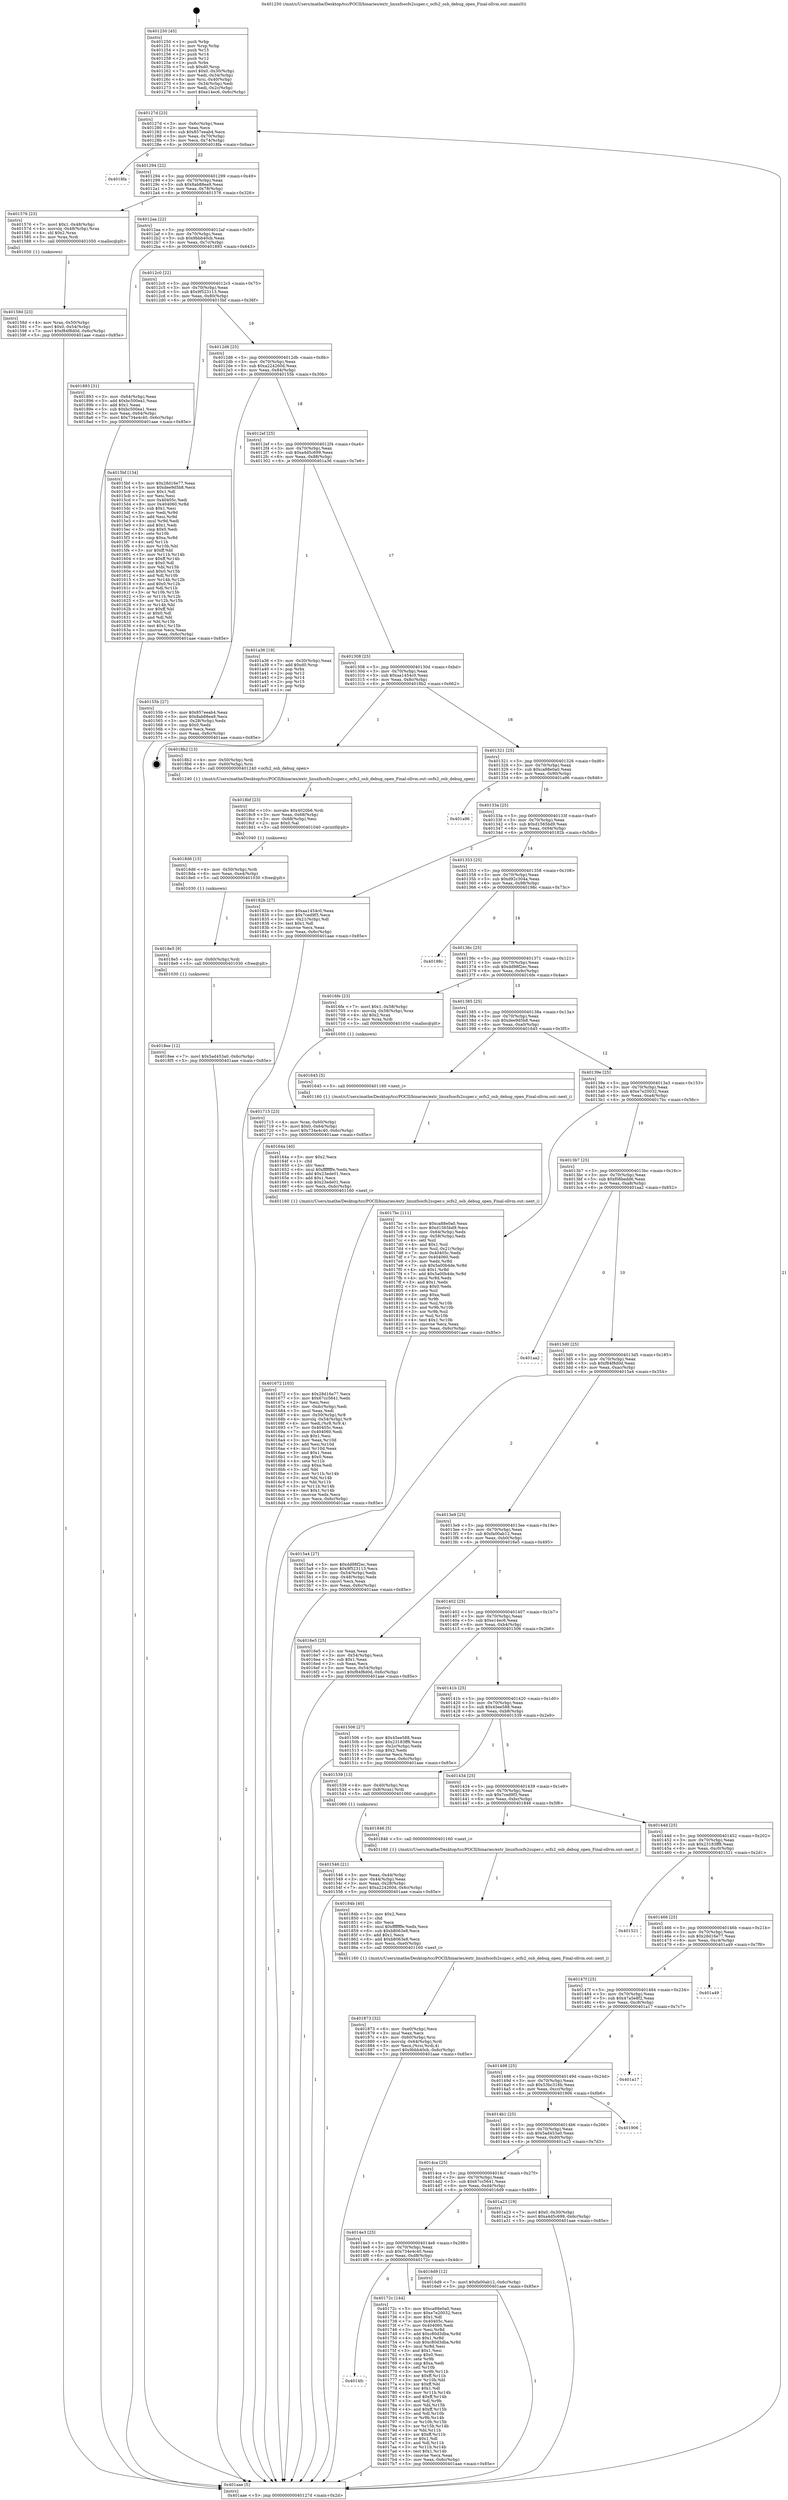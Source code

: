 digraph "0x401250" {
  label = "0x401250 (/mnt/c/Users/mathe/Desktop/tcc/POCII/binaries/extr_linuxfsocfs2super.c_ocfs2_osb_debug_open_Final-ollvm.out::main(0))"
  labelloc = "t"
  node[shape=record]

  Entry [label="",width=0.3,height=0.3,shape=circle,fillcolor=black,style=filled]
  "0x40127d" [label="{
     0x40127d [23]\l
     | [instrs]\l
     &nbsp;&nbsp;0x40127d \<+3\>: mov -0x6c(%rbp),%eax\l
     &nbsp;&nbsp;0x401280 \<+2\>: mov %eax,%ecx\l
     &nbsp;&nbsp;0x401282 \<+6\>: sub $0x857eeab4,%ecx\l
     &nbsp;&nbsp;0x401288 \<+3\>: mov %eax,-0x70(%rbp)\l
     &nbsp;&nbsp;0x40128b \<+3\>: mov %ecx,-0x74(%rbp)\l
     &nbsp;&nbsp;0x40128e \<+6\>: je 00000000004018fa \<main+0x6aa\>\l
  }"]
  "0x4018fa" [label="{
     0x4018fa\l
  }", style=dashed]
  "0x401294" [label="{
     0x401294 [22]\l
     | [instrs]\l
     &nbsp;&nbsp;0x401294 \<+5\>: jmp 0000000000401299 \<main+0x49\>\l
     &nbsp;&nbsp;0x401299 \<+3\>: mov -0x70(%rbp),%eax\l
     &nbsp;&nbsp;0x40129c \<+5\>: sub $0x8ab88ea9,%eax\l
     &nbsp;&nbsp;0x4012a1 \<+3\>: mov %eax,-0x78(%rbp)\l
     &nbsp;&nbsp;0x4012a4 \<+6\>: je 0000000000401576 \<main+0x326\>\l
  }"]
  Exit [label="",width=0.3,height=0.3,shape=circle,fillcolor=black,style=filled,peripheries=2]
  "0x401576" [label="{
     0x401576 [23]\l
     | [instrs]\l
     &nbsp;&nbsp;0x401576 \<+7\>: movl $0x1,-0x48(%rbp)\l
     &nbsp;&nbsp;0x40157d \<+4\>: movslq -0x48(%rbp),%rax\l
     &nbsp;&nbsp;0x401581 \<+4\>: shl $0x2,%rax\l
     &nbsp;&nbsp;0x401585 \<+3\>: mov %rax,%rdi\l
     &nbsp;&nbsp;0x401588 \<+5\>: call 0000000000401050 \<malloc@plt\>\l
     | [calls]\l
     &nbsp;&nbsp;0x401050 \{1\} (unknown)\l
  }"]
  "0x4012aa" [label="{
     0x4012aa [22]\l
     | [instrs]\l
     &nbsp;&nbsp;0x4012aa \<+5\>: jmp 00000000004012af \<main+0x5f\>\l
     &nbsp;&nbsp;0x4012af \<+3\>: mov -0x70(%rbp),%eax\l
     &nbsp;&nbsp;0x4012b2 \<+5\>: sub $0x9bbb40cb,%eax\l
     &nbsp;&nbsp;0x4012b7 \<+3\>: mov %eax,-0x7c(%rbp)\l
     &nbsp;&nbsp;0x4012ba \<+6\>: je 0000000000401893 \<main+0x643\>\l
  }"]
  "0x4018ee" [label="{
     0x4018ee [12]\l
     | [instrs]\l
     &nbsp;&nbsp;0x4018ee \<+7\>: movl $0x5ad453a0,-0x6c(%rbp)\l
     &nbsp;&nbsp;0x4018f5 \<+5\>: jmp 0000000000401aae \<main+0x85e\>\l
  }"]
  "0x401893" [label="{
     0x401893 [31]\l
     | [instrs]\l
     &nbsp;&nbsp;0x401893 \<+3\>: mov -0x64(%rbp),%eax\l
     &nbsp;&nbsp;0x401896 \<+5\>: add $0xbc500ea1,%eax\l
     &nbsp;&nbsp;0x40189b \<+3\>: add $0x1,%eax\l
     &nbsp;&nbsp;0x40189e \<+5\>: sub $0xbc500ea1,%eax\l
     &nbsp;&nbsp;0x4018a3 \<+3\>: mov %eax,-0x64(%rbp)\l
     &nbsp;&nbsp;0x4018a6 \<+7\>: movl $0x734e4c40,-0x6c(%rbp)\l
     &nbsp;&nbsp;0x4018ad \<+5\>: jmp 0000000000401aae \<main+0x85e\>\l
  }"]
  "0x4012c0" [label="{
     0x4012c0 [22]\l
     | [instrs]\l
     &nbsp;&nbsp;0x4012c0 \<+5\>: jmp 00000000004012c5 \<main+0x75\>\l
     &nbsp;&nbsp;0x4012c5 \<+3\>: mov -0x70(%rbp),%eax\l
     &nbsp;&nbsp;0x4012c8 \<+5\>: sub $0x9f523113,%eax\l
     &nbsp;&nbsp;0x4012cd \<+3\>: mov %eax,-0x80(%rbp)\l
     &nbsp;&nbsp;0x4012d0 \<+6\>: je 00000000004015bf \<main+0x36f\>\l
  }"]
  "0x4018e5" [label="{
     0x4018e5 [9]\l
     | [instrs]\l
     &nbsp;&nbsp;0x4018e5 \<+4\>: mov -0x60(%rbp),%rdi\l
     &nbsp;&nbsp;0x4018e9 \<+5\>: call 0000000000401030 \<free@plt\>\l
     | [calls]\l
     &nbsp;&nbsp;0x401030 \{1\} (unknown)\l
  }"]
  "0x4015bf" [label="{
     0x4015bf [134]\l
     | [instrs]\l
     &nbsp;&nbsp;0x4015bf \<+5\>: mov $0x28d16e77,%eax\l
     &nbsp;&nbsp;0x4015c4 \<+5\>: mov $0xdee9d5b8,%ecx\l
     &nbsp;&nbsp;0x4015c9 \<+2\>: mov $0x1,%dl\l
     &nbsp;&nbsp;0x4015cb \<+2\>: xor %esi,%esi\l
     &nbsp;&nbsp;0x4015cd \<+7\>: mov 0x40405c,%edi\l
     &nbsp;&nbsp;0x4015d4 \<+8\>: mov 0x404060,%r8d\l
     &nbsp;&nbsp;0x4015dc \<+3\>: sub $0x1,%esi\l
     &nbsp;&nbsp;0x4015df \<+3\>: mov %edi,%r9d\l
     &nbsp;&nbsp;0x4015e2 \<+3\>: add %esi,%r9d\l
     &nbsp;&nbsp;0x4015e5 \<+4\>: imul %r9d,%edi\l
     &nbsp;&nbsp;0x4015e9 \<+3\>: and $0x1,%edi\l
     &nbsp;&nbsp;0x4015ec \<+3\>: cmp $0x0,%edi\l
     &nbsp;&nbsp;0x4015ef \<+4\>: sete %r10b\l
     &nbsp;&nbsp;0x4015f3 \<+4\>: cmp $0xa,%r8d\l
     &nbsp;&nbsp;0x4015f7 \<+4\>: setl %r11b\l
     &nbsp;&nbsp;0x4015fb \<+3\>: mov %r10b,%bl\l
     &nbsp;&nbsp;0x4015fe \<+3\>: xor $0xff,%bl\l
     &nbsp;&nbsp;0x401601 \<+3\>: mov %r11b,%r14b\l
     &nbsp;&nbsp;0x401604 \<+4\>: xor $0xff,%r14b\l
     &nbsp;&nbsp;0x401608 \<+3\>: xor $0x0,%dl\l
     &nbsp;&nbsp;0x40160b \<+3\>: mov %bl,%r15b\l
     &nbsp;&nbsp;0x40160e \<+4\>: and $0x0,%r15b\l
     &nbsp;&nbsp;0x401612 \<+3\>: and %dl,%r10b\l
     &nbsp;&nbsp;0x401615 \<+3\>: mov %r14b,%r12b\l
     &nbsp;&nbsp;0x401618 \<+4\>: and $0x0,%r12b\l
     &nbsp;&nbsp;0x40161c \<+3\>: and %dl,%r11b\l
     &nbsp;&nbsp;0x40161f \<+3\>: or %r10b,%r15b\l
     &nbsp;&nbsp;0x401622 \<+3\>: or %r11b,%r12b\l
     &nbsp;&nbsp;0x401625 \<+3\>: xor %r12b,%r15b\l
     &nbsp;&nbsp;0x401628 \<+3\>: or %r14b,%bl\l
     &nbsp;&nbsp;0x40162b \<+3\>: xor $0xff,%bl\l
     &nbsp;&nbsp;0x40162e \<+3\>: or $0x0,%dl\l
     &nbsp;&nbsp;0x401631 \<+2\>: and %dl,%bl\l
     &nbsp;&nbsp;0x401633 \<+3\>: or %bl,%r15b\l
     &nbsp;&nbsp;0x401636 \<+4\>: test $0x1,%r15b\l
     &nbsp;&nbsp;0x40163a \<+3\>: cmovne %ecx,%eax\l
     &nbsp;&nbsp;0x40163d \<+3\>: mov %eax,-0x6c(%rbp)\l
     &nbsp;&nbsp;0x401640 \<+5\>: jmp 0000000000401aae \<main+0x85e\>\l
  }"]
  "0x4012d6" [label="{
     0x4012d6 [25]\l
     | [instrs]\l
     &nbsp;&nbsp;0x4012d6 \<+5\>: jmp 00000000004012db \<main+0x8b\>\l
     &nbsp;&nbsp;0x4012db \<+3\>: mov -0x70(%rbp),%eax\l
     &nbsp;&nbsp;0x4012de \<+5\>: sub $0xa224260d,%eax\l
     &nbsp;&nbsp;0x4012e3 \<+6\>: mov %eax,-0x84(%rbp)\l
     &nbsp;&nbsp;0x4012e9 \<+6\>: je 000000000040155b \<main+0x30b\>\l
  }"]
  "0x4018d6" [label="{
     0x4018d6 [15]\l
     | [instrs]\l
     &nbsp;&nbsp;0x4018d6 \<+4\>: mov -0x50(%rbp),%rdi\l
     &nbsp;&nbsp;0x4018da \<+6\>: mov %eax,-0xe4(%rbp)\l
     &nbsp;&nbsp;0x4018e0 \<+5\>: call 0000000000401030 \<free@plt\>\l
     | [calls]\l
     &nbsp;&nbsp;0x401030 \{1\} (unknown)\l
  }"]
  "0x40155b" [label="{
     0x40155b [27]\l
     | [instrs]\l
     &nbsp;&nbsp;0x40155b \<+5\>: mov $0x857eeab4,%eax\l
     &nbsp;&nbsp;0x401560 \<+5\>: mov $0x8ab88ea9,%ecx\l
     &nbsp;&nbsp;0x401565 \<+3\>: mov -0x28(%rbp),%edx\l
     &nbsp;&nbsp;0x401568 \<+3\>: cmp $0x0,%edx\l
     &nbsp;&nbsp;0x40156b \<+3\>: cmove %ecx,%eax\l
     &nbsp;&nbsp;0x40156e \<+3\>: mov %eax,-0x6c(%rbp)\l
     &nbsp;&nbsp;0x401571 \<+5\>: jmp 0000000000401aae \<main+0x85e\>\l
  }"]
  "0x4012ef" [label="{
     0x4012ef [25]\l
     | [instrs]\l
     &nbsp;&nbsp;0x4012ef \<+5\>: jmp 00000000004012f4 \<main+0xa4\>\l
     &nbsp;&nbsp;0x4012f4 \<+3\>: mov -0x70(%rbp),%eax\l
     &nbsp;&nbsp;0x4012f7 \<+5\>: sub $0xa4d5c699,%eax\l
     &nbsp;&nbsp;0x4012fc \<+6\>: mov %eax,-0x88(%rbp)\l
     &nbsp;&nbsp;0x401302 \<+6\>: je 0000000000401a36 \<main+0x7e6\>\l
  }"]
  "0x4018bf" [label="{
     0x4018bf [23]\l
     | [instrs]\l
     &nbsp;&nbsp;0x4018bf \<+10\>: movabs $0x4020b6,%rdi\l
     &nbsp;&nbsp;0x4018c9 \<+3\>: mov %eax,-0x68(%rbp)\l
     &nbsp;&nbsp;0x4018cc \<+3\>: mov -0x68(%rbp),%esi\l
     &nbsp;&nbsp;0x4018cf \<+2\>: mov $0x0,%al\l
     &nbsp;&nbsp;0x4018d1 \<+5\>: call 0000000000401040 \<printf@plt\>\l
     | [calls]\l
     &nbsp;&nbsp;0x401040 \{1\} (unknown)\l
  }"]
  "0x401a36" [label="{
     0x401a36 [19]\l
     | [instrs]\l
     &nbsp;&nbsp;0x401a36 \<+3\>: mov -0x30(%rbp),%eax\l
     &nbsp;&nbsp;0x401a39 \<+7\>: add $0xd0,%rsp\l
     &nbsp;&nbsp;0x401a40 \<+1\>: pop %rbx\l
     &nbsp;&nbsp;0x401a41 \<+2\>: pop %r12\l
     &nbsp;&nbsp;0x401a43 \<+2\>: pop %r14\l
     &nbsp;&nbsp;0x401a45 \<+2\>: pop %r15\l
     &nbsp;&nbsp;0x401a47 \<+1\>: pop %rbp\l
     &nbsp;&nbsp;0x401a48 \<+1\>: ret\l
  }"]
  "0x401308" [label="{
     0x401308 [25]\l
     | [instrs]\l
     &nbsp;&nbsp;0x401308 \<+5\>: jmp 000000000040130d \<main+0xbd\>\l
     &nbsp;&nbsp;0x40130d \<+3\>: mov -0x70(%rbp),%eax\l
     &nbsp;&nbsp;0x401310 \<+5\>: sub $0xaa1454c0,%eax\l
     &nbsp;&nbsp;0x401315 \<+6\>: mov %eax,-0x8c(%rbp)\l
     &nbsp;&nbsp;0x40131b \<+6\>: je 00000000004018b2 \<main+0x662\>\l
  }"]
  "0x401873" [label="{
     0x401873 [32]\l
     | [instrs]\l
     &nbsp;&nbsp;0x401873 \<+6\>: mov -0xe0(%rbp),%ecx\l
     &nbsp;&nbsp;0x401879 \<+3\>: imul %eax,%ecx\l
     &nbsp;&nbsp;0x40187c \<+4\>: mov -0x60(%rbp),%rsi\l
     &nbsp;&nbsp;0x401880 \<+4\>: movslq -0x64(%rbp),%rdi\l
     &nbsp;&nbsp;0x401884 \<+3\>: mov %ecx,(%rsi,%rdi,4)\l
     &nbsp;&nbsp;0x401887 \<+7\>: movl $0x9bbb40cb,-0x6c(%rbp)\l
     &nbsp;&nbsp;0x40188e \<+5\>: jmp 0000000000401aae \<main+0x85e\>\l
  }"]
  "0x4018b2" [label="{
     0x4018b2 [13]\l
     | [instrs]\l
     &nbsp;&nbsp;0x4018b2 \<+4\>: mov -0x50(%rbp),%rdi\l
     &nbsp;&nbsp;0x4018b6 \<+4\>: mov -0x60(%rbp),%rsi\l
     &nbsp;&nbsp;0x4018ba \<+5\>: call 0000000000401240 \<ocfs2_osb_debug_open\>\l
     | [calls]\l
     &nbsp;&nbsp;0x401240 \{1\} (/mnt/c/Users/mathe/Desktop/tcc/POCII/binaries/extr_linuxfsocfs2super.c_ocfs2_osb_debug_open_Final-ollvm.out::ocfs2_osb_debug_open)\l
  }"]
  "0x401321" [label="{
     0x401321 [25]\l
     | [instrs]\l
     &nbsp;&nbsp;0x401321 \<+5\>: jmp 0000000000401326 \<main+0xd6\>\l
     &nbsp;&nbsp;0x401326 \<+3\>: mov -0x70(%rbp),%eax\l
     &nbsp;&nbsp;0x401329 \<+5\>: sub $0xca88e0a0,%eax\l
     &nbsp;&nbsp;0x40132e \<+6\>: mov %eax,-0x90(%rbp)\l
     &nbsp;&nbsp;0x401334 \<+6\>: je 0000000000401a96 \<main+0x846\>\l
  }"]
  "0x40184b" [label="{
     0x40184b [40]\l
     | [instrs]\l
     &nbsp;&nbsp;0x40184b \<+5\>: mov $0x2,%ecx\l
     &nbsp;&nbsp;0x401850 \<+1\>: cltd\l
     &nbsp;&nbsp;0x401851 \<+2\>: idiv %ecx\l
     &nbsp;&nbsp;0x401853 \<+6\>: imul $0xfffffffe,%edx,%ecx\l
     &nbsp;&nbsp;0x401859 \<+6\>: sub $0xb8063e8,%ecx\l
     &nbsp;&nbsp;0x40185f \<+3\>: add $0x1,%ecx\l
     &nbsp;&nbsp;0x401862 \<+6\>: add $0xb8063e8,%ecx\l
     &nbsp;&nbsp;0x401868 \<+6\>: mov %ecx,-0xe0(%rbp)\l
     &nbsp;&nbsp;0x40186e \<+5\>: call 0000000000401160 \<next_i\>\l
     | [calls]\l
     &nbsp;&nbsp;0x401160 \{1\} (/mnt/c/Users/mathe/Desktop/tcc/POCII/binaries/extr_linuxfsocfs2super.c_ocfs2_osb_debug_open_Final-ollvm.out::next_i)\l
  }"]
  "0x401a96" [label="{
     0x401a96\l
  }", style=dashed]
  "0x40133a" [label="{
     0x40133a [25]\l
     | [instrs]\l
     &nbsp;&nbsp;0x40133a \<+5\>: jmp 000000000040133f \<main+0xef\>\l
     &nbsp;&nbsp;0x40133f \<+3\>: mov -0x70(%rbp),%eax\l
     &nbsp;&nbsp;0x401342 \<+5\>: sub $0xd1565bd9,%eax\l
     &nbsp;&nbsp;0x401347 \<+6\>: mov %eax,-0x94(%rbp)\l
     &nbsp;&nbsp;0x40134d \<+6\>: je 000000000040182b \<main+0x5db\>\l
  }"]
  "0x4014fc" [label="{
     0x4014fc\l
  }", style=dashed]
  "0x40182b" [label="{
     0x40182b [27]\l
     | [instrs]\l
     &nbsp;&nbsp;0x40182b \<+5\>: mov $0xaa1454c0,%eax\l
     &nbsp;&nbsp;0x401830 \<+5\>: mov $0x7ced9f3,%ecx\l
     &nbsp;&nbsp;0x401835 \<+3\>: mov -0x21(%rbp),%dl\l
     &nbsp;&nbsp;0x401838 \<+3\>: test $0x1,%dl\l
     &nbsp;&nbsp;0x40183b \<+3\>: cmovne %ecx,%eax\l
     &nbsp;&nbsp;0x40183e \<+3\>: mov %eax,-0x6c(%rbp)\l
     &nbsp;&nbsp;0x401841 \<+5\>: jmp 0000000000401aae \<main+0x85e\>\l
  }"]
  "0x401353" [label="{
     0x401353 [25]\l
     | [instrs]\l
     &nbsp;&nbsp;0x401353 \<+5\>: jmp 0000000000401358 \<main+0x108\>\l
     &nbsp;&nbsp;0x401358 \<+3\>: mov -0x70(%rbp),%eax\l
     &nbsp;&nbsp;0x40135b \<+5\>: sub $0xd92c304a,%eax\l
     &nbsp;&nbsp;0x401360 \<+6\>: mov %eax,-0x98(%rbp)\l
     &nbsp;&nbsp;0x401366 \<+6\>: je 000000000040198c \<main+0x73c\>\l
  }"]
  "0x40172c" [label="{
     0x40172c [144]\l
     | [instrs]\l
     &nbsp;&nbsp;0x40172c \<+5\>: mov $0xca88e0a0,%eax\l
     &nbsp;&nbsp;0x401731 \<+5\>: mov $0xe7e20032,%ecx\l
     &nbsp;&nbsp;0x401736 \<+2\>: mov $0x1,%dl\l
     &nbsp;&nbsp;0x401738 \<+7\>: mov 0x40405c,%esi\l
     &nbsp;&nbsp;0x40173f \<+7\>: mov 0x404060,%edi\l
     &nbsp;&nbsp;0x401746 \<+3\>: mov %esi,%r8d\l
     &nbsp;&nbsp;0x401749 \<+7\>: add $0xc80d3dba,%r8d\l
     &nbsp;&nbsp;0x401750 \<+4\>: sub $0x1,%r8d\l
     &nbsp;&nbsp;0x401754 \<+7\>: sub $0xc80d3dba,%r8d\l
     &nbsp;&nbsp;0x40175b \<+4\>: imul %r8d,%esi\l
     &nbsp;&nbsp;0x40175f \<+3\>: and $0x1,%esi\l
     &nbsp;&nbsp;0x401762 \<+3\>: cmp $0x0,%esi\l
     &nbsp;&nbsp;0x401765 \<+4\>: sete %r9b\l
     &nbsp;&nbsp;0x401769 \<+3\>: cmp $0xa,%edi\l
     &nbsp;&nbsp;0x40176c \<+4\>: setl %r10b\l
     &nbsp;&nbsp;0x401770 \<+3\>: mov %r9b,%r11b\l
     &nbsp;&nbsp;0x401773 \<+4\>: xor $0xff,%r11b\l
     &nbsp;&nbsp;0x401777 \<+3\>: mov %r10b,%bl\l
     &nbsp;&nbsp;0x40177a \<+3\>: xor $0xff,%bl\l
     &nbsp;&nbsp;0x40177d \<+3\>: xor $0x1,%dl\l
     &nbsp;&nbsp;0x401780 \<+3\>: mov %r11b,%r14b\l
     &nbsp;&nbsp;0x401783 \<+4\>: and $0xff,%r14b\l
     &nbsp;&nbsp;0x401787 \<+3\>: and %dl,%r9b\l
     &nbsp;&nbsp;0x40178a \<+3\>: mov %bl,%r15b\l
     &nbsp;&nbsp;0x40178d \<+4\>: and $0xff,%r15b\l
     &nbsp;&nbsp;0x401791 \<+3\>: and %dl,%r10b\l
     &nbsp;&nbsp;0x401794 \<+3\>: or %r9b,%r14b\l
     &nbsp;&nbsp;0x401797 \<+3\>: or %r10b,%r15b\l
     &nbsp;&nbsp;0x40179a \<+3\>: xor %r15b,%r14b\l
     &nbsp;&nbsp;0x40179d \<+3\>: or %bl,%r11b\l
     &nbsp;&nbsp;0x4017a0 \<+4\>: xor $0xff,%r11b\l
     &nbsp;&nbsp;0x4017a4 \<+3\>: or $0x1,%dl\l
     &nbsp;&nbsp;0x4017a7 \<+3\>: and %dl,%r11b\l
     &nbsp;&nbsp;0x4017aa \<+3\>: or %r11b,%r14b\l
     &nbsp;&nbsp;0x4017ad \<+4\>: test $0x1,%r14b\l
     &nbsp;&nbsp;0x4017b1 \<+3\>: cmovne %ecx,%eax\l
     &nbsp;&nbsp;0x4017b4 \<+3\>: mov %eax,-0x6c(%rbp)\l
     &nbsp;&nbsp;0x4017b7 \<+5\>: jmp 0000000000401aae \<main+0x85e\>\l
  }"]
  "0x40198c" [label="{
     0x40198c\l
  }", style=dashed]
  "0x40136c" [label="{
     0x40136c [25]\l
     | [instrs]\l
     &nbsp;&nbsp;0x40136c \<+5\>: jmp 0000000000401371 \<main+0x121\>\l
     &nbsp;&nbsp;0x401371 \<+3\>: mov -0x70(%rbp),%eax\l
     &nbsp;&nbsp;0x401374 \<+5\>: sub $0xdd98f2ec,%eax\l
     &nbsp;&nbsp;0x401379 \<+6\>: mov %eax,-0x9c(%rbp)\l
     &nbsp;&nbsp;0x40137f \<+6\>: je 00000000004016fe \<main+0x4ae\>\l
  }"]
  "0x401715" [label="{
     0x401715 [23]\l
     | [instrs]\l
     &nbsp;&nbsp;0x401715 \<+4\>: mov %rax,-0x60(%rbp)\l
     &nbsp;&nbsp;0x401719 \<+7\>: movl $0x0,-0x64(%rbp)\l
     &nbsp;&nbsp;0x401720 \<+7\>: movl $0x734e4c40,-0x6c(%rbp)\l
     &nbsp;&nbsp;0x401727 \<+5\>: jmp 0000000000401aae \<main+0x85e\>\l
  }"]
  "0x4016fe" [label="{
     0x4016fe [23]\l
     | [instrs]\l
     &nbsp;&nbsp;0x4016fe \<+7\>: movl $0x1,-0x58(%rbp)\l
     &nbsp;&nbsp;0x401705 \<+4\>: movslq -0x58(%rbp),%rax\l
     &nbsp;&nbsp;0x401709 \<+4\>: shl $0x2,%rax\l
     &nbsp;&nbsp;0x40170d \<+3\>: mov %rax,%rdi\l
     &nbsp;&nbsp;0x401710 \<+5\>: call 0000000000401050 \<malloc@plt\>\l
     | [calls]\l
     &nbsp;&nbsp;0x401050 \{1\} (unknown)\l
  }"]
  "0x401385" [label="{
     0x401385 [25]\l
     | [instrs]\l
     &nbsp;&nbsp;0x401385 \<+5\>: jmp 000000000040138a \<main+0x13a\>\l
     &nbsp;&nbsp;0x40138a \<+3\>: mov -0x70(%rbp),%eax\l
     &nbsp;&nbsp;0x40138d \<+5\>: sub $0xdee9d5b8,%eax\l
     &nbsp;&nbsp;0x401392 \<+6\>: mov %eax,-0xa0(%rbp)\l
     &nbsp;&nbsp;0x401398 \<+6\>: je 0000000000401645 \<main+0x3f5\>\l
  }"]
  "0x4014e3" [label="{
     0x4014e3 [25]\l
     | [instrs]\l
     &nbsp;&nbsp;0x4014e3 \<+5\>: jmp 00000000004014e8 \<main+0x298\>\l
     &nbsp;&nbsp;0x4014e8 \<+3\>: mov -0x70(%rbp),%eax\l
     &nbsp;&nbsp;0x4014eb \<+5\>: sub $0x734e4c40,%eax\l
     &nbsp;&nbsp;0x4014f0 \<+6\>: mov %eax,-0xd8(%rbp)\l
     &nbsp;&nbsp;0x4014f6 \<+6\>: je 000000000040172c \<main+0x4dc\>\l
  }"]
  "0x401645" [label="{
     0x401645 [5]\l
     | [instrs]\l
     &nbsp;&nbsp;0x401645 \<+5\>: call 0000000000401160 \<next_i\>\l
     | [calls]\l
     &nbsp;&nbsp;0x401160 \{1\} (/mnt/c/Users/mathe/Desktop/tcc/POCII/binaries/extr_linuxfsocfs2super.c_ocfs2_osb_debug_open_Final-ollvm.out::next_i)\l
  }"]
  "0x40139e" [label="{
     0x40139e [25]\l
     | [instrs]\l
     &nbsp;&nbsp;0x40139e \<+5\>: jmp 00000000004013a3 \<main+0x153\>\l
     &nbsp;&nbsp;0x4013a3 \<+3\>: mov -0x70(%rbp),%eax\l
     &nbsp;&nbsp;0x4013a6 \<+5\>: sub $0xe7e20032,%eax\l
     &nbsp;&nbsp;0x4013ab \<+6\>: mov %eax,-0xa4(%rbp)\l
     &nbsp;&nbsp;0x4013b1 \<+6\>: je 00000000004017bc \<main+0x56c\>\l
  }"]
  "0x4016d9" [label="{
     0x4016d9 [12]\l
     | [instrs]\l
     &nbsp;&nbsp;0x4016d9 \<+7\>: movl $0xfa00ab12,-0x6c(%rbp)\l
     &nbsp;&nbsp;0x4016e0 \<+5\>: jmp 0000000000401aae \<main+0x85e\>\l
  }"]
  "0x4017bc" [label="{
     0x4017bc [111]\l
     | [instrs]\l
     &nbsp;&nbsp;0x4017bc \<+5\>: mov $0xca88e0a0,%eax\l
     &nbsp;&nbsp;0x4017c1 \<+5\>: mov $0xd1565bd9,%ecx\l
     &nbsp;&nbsp;0x4017c6 \<+3\>: mov -0x64(%rbp),%edx\l
     &nbsp;&nbsp;0x4017c9 \<+3\>: cmp -0x58(%rbp),%edx\l
     &nbsp;&nbsp;0x4017cc \<+4\>: setl %sil\l
     &nbsp;&nbsp;0x4017d0 \<+4\>: and $0x1,%sil\l
     &nbsp;&nbsp;0x4017d4 \<+4\>: mov %sil,-0x21(%rbp)\l
     &nbsp;&nbsp;0x4017d8 \<+7\>: mov 0x40405c,%edx\l
     &nbsp;&nbsp;0x4017df \<+7\>: mov 0x404060,%edi\l
     &nbsp;&nbsp;0x4017e6 \<+3\>: mov %edx,%r8d\l
     &nbsp;&nbsp;0x4017e9 \<+7\>: sub $0x5a00b4de,%r8d\l
     &nbsp;&nbsp;0x4017f0 \<+4\>: sub $0x1,%r8d\l
     &nbsp;&nbsp;0x4017f4 \<+7\>: add $0x5a00b4de,%r8d\l
     &nbsp;&nbsp;0x4017fb \<+4\>: imul %r8d,%edx\l
     &nbsp;&nbsp;0x4017ff \<+3\>: and $0x1,%edx\l
     &nbsp;&nbsp;0x401802 \<+3\>: cmp $0x0,%edx\l
     &nbsp;&nbsp;0x401805 \<+4\>: sete %sil\l
     &nbsp;&nbsp;0x401809 \<+3\>: cmp $0xa,%edi\l
     &nbsp;&nbsp;0x40180c \<+4\>: setl %r9b\l
     &nbsp;&nbsp;0x401810 \<+3\>: mov %sil,%r10b\l
     &nbsp;&nbsp;0x401813 \<+3\>: and %r9b,%r10b\l
     &nbsp;&nbsp;0x401816 \<+3\>: xor %r9b,%sil\l
     &nbsp;&nbsp;0x401819 \<+3\>: or %sil,%r10b\l
     &nbsp;&nbsp;0x40181c \<+4\>: test $0x1,%r10b\l
     &nbsp;&nbsp;0x401820 \<+3\>: cmovne %ecx,%eax\l
     &nbsp;&nbsp;0x401823 \<+3\>: mov %eax,-0x6c(%rbp)\l
     &nbsp;&nbsp;0x401826 \<+5\>: jmp 0000000000401aae \<main+0x85e\>\l
  }"]
  "0x4013b7" [label="{
     0x4013b7 [25]\l
     | [instrs]\l
     &nbsp;&nbsp;0x4013b7 \<+5\>: jmp 00000000004013bc \<main+0x16c\>\l
     &nbsp;&nbsp;0x4013bc \<+3\>: mov -0x70(%rbp),%eax\l
     &nbsp;&nbsp;0x4013bf \<+5\>: sub $0xf08bedd6,%eax\l
     &nbsp;&nbsp;0x4013c4 \<+6\>: mov %eax,-0xa8(%rbp)\l
     &nbsp;&nbsp;0x4013ca \<+6\>: je 0000000000401aa2 \<main+0x852\>\l
  }"]
  "0x4014ca" [label="{
     0x4014ca [25]\l
     | [instrs]\l
     &nbsp;&nbsp;0x4014ca \<+5\>: jmp 00000000004014cf \<main+0x27f\>\l
     &nbsp;&nbsp;0x4014cf \<+3\>: mov -0x70(%rbp),%eax\l
     &nbsp;&nbsp;0x4014d2 \<+5\>: sub $0x67cc5641,%eax\l
     &nbsp;&nbsp;0x4014d7 \<+6\>: mov %eax,-0xd4(%rbp)\l
     &nbsp;&nbsp;0x4014dd \<+6\>: je 00000000004016d9 \<main+0x489\>\l
  }"]
  "0x401aa2" [label="{
     0x401aa2\l
  }", style=dashed]
  "0x4013d0" [label="{
     0x4013d0 [25]\l
     | [instrs]\l
     &nbsp;&nbsp;0x4013d0 \<+5\>: jmp 00000000004013d5 \<main+0x185\>\l
     &nbsp;&nbsp;0x4013d5 \<+3\>: mov -0x70(%rbp),%eax\l
     &nbsp;&nbsp;0x4013d8 \<+5\>: sub $0xf84f8d0d,%eax\l
     &nbsp;&nbsp;0x4013dd \<+6\>: mov %eax,-0xac(%rbp)\l
     &nbsp;&nbsp;0x4013e3 \<+6\>: je 00000000004015a4 \<main+0x354\>\l
  }"]
  "0x401a23" [label="{
     0x401a23 [19]\l
     | [instrs]\l
     &nbsp;&nbsp;0x401a23 \<+7\>: movl $0x0,-0x30(%rbp)\l
     &nbsp;&nbsp;0x401a2a \<+7\>: movl $0xa4d5c699,-0x6c(%rbp)\l
     &nbsp;&nbsp;0x401a31 \<+5\>: jmp 0000000000401aae \<main+0x85e\>\l
  }"]
  "0x4015a4" [label="{
     0x4015a4 [27]\l
     | [instrs]\l
     &nbsp;&nbsp;0x4015a4 \<+5\>: mov $0xdd98f2ec,%eax\l
     &nbsp;&nbsp;0x4015a9 \<+5\>: mov $0x9f523113,%ecx\l
     &nbsp;&nbsp;0x4015ae \<+3\>: mov -0x54(%rbp),%edx\l
     &nbsp;&nbsp;0x4015b1 \<+3\>: cmp -0x48(%rbp),%edx\l
     &nbsp;&nbsp;0x4015b4 \<+3\>: cmovl %ecx,%eax\l
     &nbsp;&nbsp;0x4015b7 \<+3\>: mov %eax,-0x6c(%rbp)\l
     &nbsp;&nbsp;0x4015ba \<+5\>: jmp 0000000000401aae \<main+0x85e\>\l
  }"]
  "0x4013e9" [label="{
     0x4013e9 [25]\l
     | [instrs]\l
     &nbsp;&nbsp;0x4013e9 \<+5\>: jmp 00000000004013ee \<main+0x19e\>\l
     &nbsp;&nbsp;0x4013ee \<+3\>: mov -0x70(%rbp),%eax\l
     &nbsp;&nbsp;0x4013f1 \<+5\>: sub $0xfa00ab12,%eax\l
     &nbsp;&nbsp;0x4013f6 \<+6\>: mov %eax,-0xb0(%rbp)\l
     &nbsp;&nbsp;0x4013fc \<+6\>: je 00000000004016e5 \<main+0x495\>\l
  }"]
  "0x4014b1" [label="{
     0x4014b1 [25]\l
     | [instrs]\l
     &nbsp;&nbsp;0x4014b1 \<+5\>: jmp 00000000004014b6 \<main+0x266\>\l
     &nbsp;&nbsp;0x4014b6 \<+3\>: mov -0x70(%rbp),%eax\l
     &nbsp;&nbsp;0x4014b9 \<+5\>: sub $0x5ad453a0,%eax\l
     &nbsp;&nbsp;0x4014be \<+6\>: mov %eax,-0xd0(%rbp)\l
     &nbsp;&nbsp;0x4014c4 \<+6\>: je 0000000000401a23 \<main+0x7d3\>\l
  }"]
  "0x4016e5" [label="{
     0x4016e5 [25]\l
     | [instrs]\l
     &nbsp;&nbsp;0x4016e5 \<+2\>: xor %eax,%eax\l
     &nbsp;&nbsp;0x4016e7 \<+3\>: mov -0x54(%rbp),%ecx\l
     &nbsp;&nbsp;0x4016ea \<+3\>: sub $0x1,%eax\l
     &nbsp;&nbsp;0x4016ed \<+2\>: sub %eax,%ecx\l
     &nbsp;&nbsp;0x4016ef \<+3\>: mov %ecx,-0x54(%rbp)\l
     &nbsp;&nbsp;0x4016f2 \<+7\>: movl $0xf84f8d0d,-0x6c(%rbp)\l
     &nbsp;&nbsp;0x4016f9 \<+5\>: jmp 0000000000401aae \<main+0x85e\>\l
  }"]
  "0x401402" [label="{
     0x401402 [25]\l
     | [instrs]\l
     &nbsp;&nbsp;0x401402 \<+5\>: jmp 0000000000401407 \<main+0x1b7\>\l
     &nbsp;&nbsp;0x401407 \<+3\>: mov -0x70(%rbp),%eax\l
     &nbsp;&nbsp;0x40140a \<+5\>: sub $0xe14ec6,%eax\l
     &nbsp;&nbsp;0x40140f \<+6\>: mov %eax,-0xb4(%rbp)\l
     &nbsp;&nbsp;0x401415 \<+6\>: je 0000000000401506 \<main+0x2b6\>\l
  }"]
  "0x401906" [label="{
     0x401906\l
  }", style=dashed]
  "0x401506" [label="{
     0x401506 [27]\l
     | [instrs]\l
     &nbsp;&nbsp;0x401506 \<+5\>: mov $0x45ee588,%eax\l
     &nbsp;&nbsp;0x40150b \<+5\>: mov $0x23183ff8,%ecx\l
     &nbsp;&nbsp;0x401510 \<+3\>: mov -0x2c(%rbp),%edx\l
     &nbsp;&nbsp;0x401513 \<+3\>: cmp $0x2,%edx\l
     &nbsp;&nbsp;0x401516 \<+3\>: cmovne %ecx,%eax\l
     &nbsp;&nbsp;0x401519 \<+3\>: mov %eax,-0x6c(%rbp)\l
     &nbsp;&nbsp;0x40151c \<+5\>: jmp 0000000000401aae \<main+0x85e\>\l
  }"]
  "0x40141b" [label="{
     0x40141b [25]\l
     | [instrs]\l
     &nbsp;&nbsp;0x40141b \<+5\>: jmp 0000000000401420 \<main+0x1d0\>\l
     &nbsp;&nbsp;0x401420 \<+3\>: mov -0x70(%rbp),%eax\l
     &nbsp;&nbsp;0x401423 \<+5\>: sub $0x45ee588,%eax\l
     &nbsp;&nbsp;0x401428 \<+6\>: mov %eax,-0xb8(%rbp)\l
     &nbsp;&nbsp;0x40142e \<+6\>: je 0000000000401539 \<main+0x2e9\>\l
  }"]
  "0x401aae" [label="{
     0x401aae [5]\l
     | [instrs]\l
     &nbsp;&nbsp;0x401aae \<+5\>: jmp 000000000040127d \<main+0x2d\>\l
  }"]
  "0x401250" [label="{
     0x401250 [45]\l
     | [instrs]\l
     &nbsp;&nbsp;0x401250 \<+1\>: push %rbp\l
     &nbsp;&nbsp;0x401251 \<+3\>: mov %rsp,%rbp\l
     &nbsp;&nbsp;0x401254 \<+2\>: push %r15\l
     &nbsp;&nbsp;0x401256 \<+2\>: push %r14\l
     &nbsp;&nbsp;0x401258 \<+2\>: push %r12\l
     &nbsp;&nbsp;0x40125a \<+1\>: push %rbx\l
     &nbsp;&nbsp;0x40125b \<+7\>: sub $0xd0,%rsp\l
     &nbsp;&nbsp;0x401262 \<+7\>: movl $0x0,-0x30(%rbp)\l
     &nbsp;&nbsp;0x401269 \<+3\>: mov %edi,-0x34(%rbp)\l
     &nbsp;&nbsp;0x40126c \<+4\>: mov %rsi,-0x40(%rbp)\l
     &nbsp;&nbsp;0x401270 \<+3\>: mov -0x34(%rbp),%edi\l
     &nbsp;&nbsp;0x401273 \<+3\>: mov %edi,-0x2c(%rbp)\l
     &nbsp;&nbsp;0x401276 \<+7\>: movl $0xe14ec6,-0x6c(%rbp)\l
  }"]
  "0x401498" [label="{
     0x401498 [25]\l
     | [instrs]\l
     &nbsp;&nbsp;0x401498 \<+5\>: jmp 000000000040149d \<main+0x24d\>\l
     &nbsp;&nbsp;0x40149d \<+3\>: mov -0x70(%rbp),%eax\l
     &nbsp;&nbsp;0x4014a0 \<+5\>: sub $0x53bc316b,%eax\l
     &nbsp;&nbsp;0x4014a5 \<+6\>: mov %eax,-0xcc(%rbp)\l
     &nbsp;&nbsp;0x4014ab \<+6\>: je 0000000000401906 \<main+0x6b6\>\l
  }"]
  "0x401539" [label="{
     0x401539 [13]\l
     | [instrs]\l
     &nbsp;&nbsp;0x401539 \<+4\>: mov -0x40(%rbp),%rax\l
     &nbsp;&nbsp;0x40153d \<+4\>: mov 0x8(%rax),%rdi\l
     &nbsp;&nbsp;0x401541 \<+5\>: call 0000000000401060 \<atoi@plt\>\l
     | [calls]\l
     &nbsp;&nbsp;0x401060 \{1\} (unknown)\l
  }"]
  "0x401434" [label="{
     0x401434 [25]\l
     | [instrs]\l
     &nbsp;&nbsp;0x401434 \<+5\>: jmp 0000000000401439 \<main+0x1e9\>\l
     &nbsp;&nbsp;0x401439 \<+3\>: mov -0x70(%rbp),%eax\l
     &nbsp;&nbsp;0x40143c \<+5\>: sub $0x7ced9f3,%eax\l
     &nbsp;&nbsp;0x401441 \<+6\>: mov %eax,-0xbc(%rbp)\l
     &nbsp;&nbsp;0x401447 \<+6\>: je 0000000000401846 \<main+0x5f6\>\l
  }"]
  "0x401546" [label="{
     0x401546 [21]\l
     | [instrs]\l
     &nbsp;&nbsp;0x401546 \<+3\>: mov %eax,-0x44(%rbp)\l
     &nbsp;&nbsp;0x401549 \<+3\>: mov -0x44(%rbp),%eax\l
     &nbsp;&nbsp;0x40154c \<+3\>: mov %eax,-0x28(%rbp)\l
     &nbsp;&nbsp;0x40154f \<+7\>: movl $0xa224260d,-0x6c(%rbp)\l
     &nbsp;&nbsp;0x401556 \<+5\>: jmp 0000000000401aae \<main+0x85e\>\l
  }"]
  "0x40158d" [label="{
     0x40158d [23]\l
     | [instrs]\l
     &nbsp;&nbsp;0x40158d \<+4\>: mov %rax,-0x50(%rbp)\l
     &nbsp;&nbsp;0x401591 \<+7\>: movl $0x0,-0x54(%rbp)\l
     &nbsp;&nbsp;0x401598 \<+7\>: movl $0xf84f8d0d,-0x6c(%rbp)\l
     &nbsp;&nbsp;0x40159f \<+5\>: jmp 0000000000401aae \<main+0x85e\>\l
  }"]
  "0x40164a" [label="{
     0x40164a [40]\l
     | [instrs]\l
     &nbsp;&nbsp;0x40164a \<+5\>: mov $0x2,%ecx\l
     &nbsp;&nbsp;0x40164f \<+1\>: cltd\l
     &nbsp;&nbsp;0x401650 \<+2\>: idiv %ecx\l
     &nbsp;&nbsp;0x401652 \<+6\>: imul $0xfffffffe,%edx,%ecx\l
     &nbsp;&nbsp;0x401658 \<+6\>: add $0x23ede01,%ecx\l
     &nbsp;&nbsp;0x40165e \<+3\>: add $0x1,%ecx\l
     &nbsp;&nbsp;0x401661 \<+6\>: sub $0x23ede01,%ecx\l
     &nbsp;&nbsp;0x401667 \<+6\>: mov %ecx,-0xdc(%rbp)\l
     &nbsp;&nbsp;0x40166d \<+5\>: call 0000000000401160 \<next_i\>\l
     | [calls]\l
     &nbsp;&nbsp;0x401160 \{1\} (/mnt/c/Users/mathe/Desktop/tcc/POCII/binaries/extr_linuxfsocfs2super.c_ocfs2_osb_debug_open_Final-ollvm.out::next_i)\l
  }"]
  "0x401672" [label="{
     0x401672 [103]\l
     | [instrs]\l
     &nbsp;&nbsp;0x401672 \<+5\>: mov $0x28d16e77,%ecx\l
     &nbsp;&nbsp;0x401677 \<+5\>: mov $0x67cc5641,%edx\l
     &nbsp;&nbsp;0x40167c \<+2\>: xor %esi,%esi\l
     &nbsp;&nbsp;0x40167e \<+6\>: mov -0xdc(%rbp),%edi\l
     &nbsp;&nbsp;0x401684 \<+3\>: imul %eax,%edi\l
     &nbsp;&nbsp;0x401687 \<+4\>: mov -0x50(%rbp),%r8\l
     &nbsp;&nbsp;0x40168b \<+4\>: movslq -0x54(%rbp),%r9\l
     &nbsp;&nbsp;0x40168f \<+4\>: mov %edi,(%r8,%r9,4)\l
     &nbsp;&nbsp;0x401693 \<+7\>: mov 0x40405c,%eax\l
     &nbsp;&nbsp;0x40169a \<+7\>: mov 0x404060,%edi\l
     &nbsp;&nbsp;0x4016a1 \<+3\>: sub $0x1,%esi\l
     &nbsp;&nbsp;0x4016a4 \<+3\>: mov %eax,%r10d\l
     &nbsp;&nbsp;0x4016a7 \<+3\>: add %esi,%r10d\l
     &nbsp;&nbsp;0x4016aa \<+4\>: imul %r10d,%eax\l
     &nbsp;&nbsp;0x4016ae \<+3\>: and $0x1,%eax\l
     &nbsp;&nbsp;0x4016b1 \<+3\>: cmp $0x0,%eax\l
     &nbsp;&nbsp;0x4016b4 \<+4\>: sete %r11b\l
     &nbsp;&nbsp;0x4016b8 \<+3\>: cmp $0xa,%edi\l
     &nbsp;&nbsp;0x4016bb \<+3\>: setl %bl\l
     &nbsp;&nbsp;0x4016be \<+3\>: mov %r11b,%r14b\l
     &nbsp;&nbsp;0x4016c1 \<+3\>: and %bl,%r14b\l
     &nbsp;&nbsp;0x4016c4 \<+3\>: xor %bl,%r11b\l
     &nbsp;&nbsp;0x4016c7 \<+3\>: or %r11b,%r14b\l
     &nbsp;&nbsp;0x4016ca \<+4\>: test $0x1,%r14b\l
     &nbsp;&nbsp;0x4016ce \<+3\>: cmovne %edx,%ecx\l
     &nbsp;&nbsp;0x4016d1 \<+3\>: mov %ecx,-0x6c(%rbp)\l
     &nbsp;&nbsp;0x4016d4 \<+5\>: jmp 0000000000401aae \<main+0x85e\>\l
  }"]
  "0x401a17" [label="{
     0x401a17\l
  }", style=dashed]
  "0x401846" [label="{
     0x401846 [5]\l
     | [instrs]\l
     &nbsp;&nbsp;0x401846 \<+5\>: call 0000000000401160 \<next_i\>\l
     | [calls]\l
     &nbsp;&nbsp;0x401160 \{1\} (/mnt/c/Users/mathe/Desktop/tcc/POCII/binaries/extr_linuxfsocfs2super.c_ocfs2_osb_debug_open_Final-ollvm.out::next_i)\l
  }"]
  "0x40144d" [label="{
     0x40144d [25]\l
     | [instrs]\l
     &nbsp;&nbsp;0x40144d \<+5\>: jmp 0000000000401452 \<main+0x202\>\l
     &nbsp;&nbsp;0x401452 \<+3\>: mov -0x70(%rbp),%eax\l
     &nbsp;&nbsp;0x401455 \<+5\>: sub $0x23183ff8,%eax\l
     &nbsp;&nbsp;0x40145a \<+6\>: mov %eax,-0xc0(%rbp)\l
     &nbsp;&nbsp;0x401460 \<+6\>: je 0000000000401521 \<main+0x2d1\>\l
  }"]
  "0x40147f" [label="{
     0x40147f [25]\l
     | [instrs]\l
     &nbsp;&nbsp;0x40147f \<+5\>: jmp 0000000000401484 \<main+0x234\>\l
     &nbsp;&nbsp;0x401484 \<+3\>: mov -0x70(%rbp),%eax\l
     &nbsp;&nbsp;0x401487 \<+5\>: sub $0x47a5e8f2,%eax\l
     &nbsp;&nbsp;0x40148c \<+6\>: mov %eax,-0xc8(%rbp)\l
     &nbsp;&nbsp;0x401492 \<+6\>: je 0000000000401a17 \<main+0x7c7\>\l
  }"]
  "0x401521" [label="{
     0x401521\l
  }", style=dashed]
  "0x401466" [label="{
     0x401466 [25]\l
     | [instrs]\l
     &nbsp;&nbsp;0x401466 \<+5\>: jmp 000000000040146b \<main+0x21b\>\l
     &nbsp;&nbsp;0x40146b \<+3\>: mov -0x70(%rbp),%eax\l
     &nbsp;&nbsp;0x40146e \<+5\>: sub $0x28d16e77,%eax\l
     &nbsp;&nbsp;0x401473 \<+6\>: mov %eax,-0xc4(%rbp)\l
     &nbsp;&nbsp;0x401479 \<+6\>: je 0000000000401a49 \<main+0x7f9\>\l
  }"]
  "0x401a49" [label="{
     0x401a49\l
  }", style=dashed]
  Entry -> "0x401250" [label=" 1"]
  "0x40127d" -> "0x4018fa" [label=" 0"]
  "0x40127d" -> "0x401294" [label=" 22"]
  "0x401a36" -> Exit [label=" 1"]
  "0x401294" -> "0x401576" [label=" 1"]
  "0x401294" -> "0x4012aa" [label=" 21"]
  "0x401a23" -> "0x401aae" [label=" 1"]
  "0x4012aa" -> "0x401893" [label=" 1"]
  "0x4012aa" -> "0x4012c0" [label=" 20"]
  "0x4018ee" -> "0x401aae" [label=" 1"]
  "0x4012c0" -> "0x4015bf" [label=" 1"]
  "0x4012c0" -> "0x4012d6" [label=" 19"]
  "0x4018e5" -> "0x4018ee" [label=" 1"]
  "0x4012d6" -> "0x40155b" [label=" 1"]
  "0x4012d6" -> "0x4012ef" [label=" 18"]
  "0x4018d6" -> "0x4018e5" [label=" 1"]
  "0x4012ef" -> "0x401a36" [label=" 1"]
  "0x4012ef" -> "0x401308" [label=" 17"]
  "0x4018bf" -> "0x4018d6" [label=" 1"]
  "0x401308" -> "0x4018b2" [label=" 1"]
  "0x401308" -> "0x401321" [label=" 16"]
  "0x4018b2" -> "0x4018bf" [label=" 1"]
  "0x401321" -> "0x401a96" [label=" 0"]
  "0x401321" -> "0x40133a" [label=" 16"]
  "0x401893" -> "0x401aae" [label=" 1"]
  "0x40133a" -> "0x40182b" [label=" 2"]
  "0x40133a" -> "0x401353" [label=" 14"]
  "0x401873" -> "0x401aae" [label=" 1"]
  "0x401353" -> "0x40198c" [label=" 0"]
  "0x401353" -> "0x40136c" [label=" 14"]
  "0x40184b" -> "0x401873" [label=" 1"]
  "0x40136c" -> "0x4016fe" [label=" 1"]
  "0x40136c" -> "0x401385" [label=" 13"]
  "0x40182b" -> "0x401aae" [label=" 2"]
  "0x401385" -> "0x401645" [label=" 1"]
  "0x401385" -> "0x40139e" [label=" 12"]
  "0x4017bc" -> "0x401aae" [label=" 2"]
  "0x40139e" -> "0x4017bc" [label=" 2"]
  "0x40139e" -> "0x4013b7" [label=" 10"]
  "0x40172c" -> "0x401aae" [label=" 2"]
  "0x4013b7" -> "0x401aa2" [label=" 0"]
  "0x4013b7" -> "0x4013d0" [label=" 10"]
  "0x4014e3" -> "0x40172c" [label=" 2"]
  "0x4013d0" -> "0x4015a4" [label=" 2"]
  "0x4013d0" -> "0x4013e9" [label=" 8"]
  "0x401846" -> "0x40184b" [label=" 1"]
  "0x4013e9" -> "0x4016e5" [label=" 1"]
  "0x4013e9" -> "0x401402" [label=" 7"]
  "0x4016fe" -> "0x401715" [label=" 1"]
  "0x401402" -> "0x401506" [label=" 1"]
  "0x401402" -> "0x40141b" [label=" 6"]
  "0x401506" -> "0x401aae" [label=" 1"]
  "0x401250" -> "0x40127d" [label=" 1"]
  "0x401aae" -> "0x40127d" [label=" 21"]
  "0x4016e5" -> "0x401aae" [label=" 1"]
  "0x40141b" -> "0x401539" [label=" 1"]
  "0x40141b" -> "0x401434" [label=" 5"]
  "0x401539" -> "0x401546" [label=" 1"]
  "0x401546" -> "0x401aae" [label=" 1"]
  "0x40155b" -> "0x401aae" [label=" 1"]
  "0x401576" -> "0x40158d" [label=" 1"]
  "0x40158d" -> "0x401aae" [label=" 1"]
  "0x4015a4" -> "0x401aae" [label=" 2"]
  "0x4015bf" -> "0x401aae" [label=" 1"]
  "0x401645" -> "0x40164a" [label=" 1"]
  "0x40164a" -> "0x401672" [label=" 1"]
  "0x401672" -> "0x401aae" [label=" 1"]
  "0x4014ca" -> "0x4014e3" [label=" 2"]
  "0x401434" -> "0x401846" [label=" 1"]
  "0x401434" -> "0x40144d" [label=" 4"]
  "0x4014ca" -> "0x4016d9" [label=" 1"]
  "0x40144d" -> "0x401521" [label=" 0"]
  "0x40144d" -> "0x401466" [label=" 4"]
  "0x4014b1" -> "0x4014ca" [label=" 3"]
  "0x401466" -> "0x401a49" [label=" 0"]
  "0x401466" -> "0x40147f" [label=" 4"]
  "0x4014e3" -> "0x4014fc" [label=" 0"]
  "0x40147f" -> "0x401a17" [label=" 0"]
  "0x40147f" -> "0x401498" [label=" 4"]
  "0x4016d9" -> "0x401aae" [label=" 1"]
  "0x401498" -> "0x401906" [label=" 0"]
  "0x401498" -> "0x4014b1" [label=" 4"]
  "0x401715" -> "0x401aae" [label=" 1"]
  "0x4014b1" -> "0x401a23" [label=" 1"]
}
